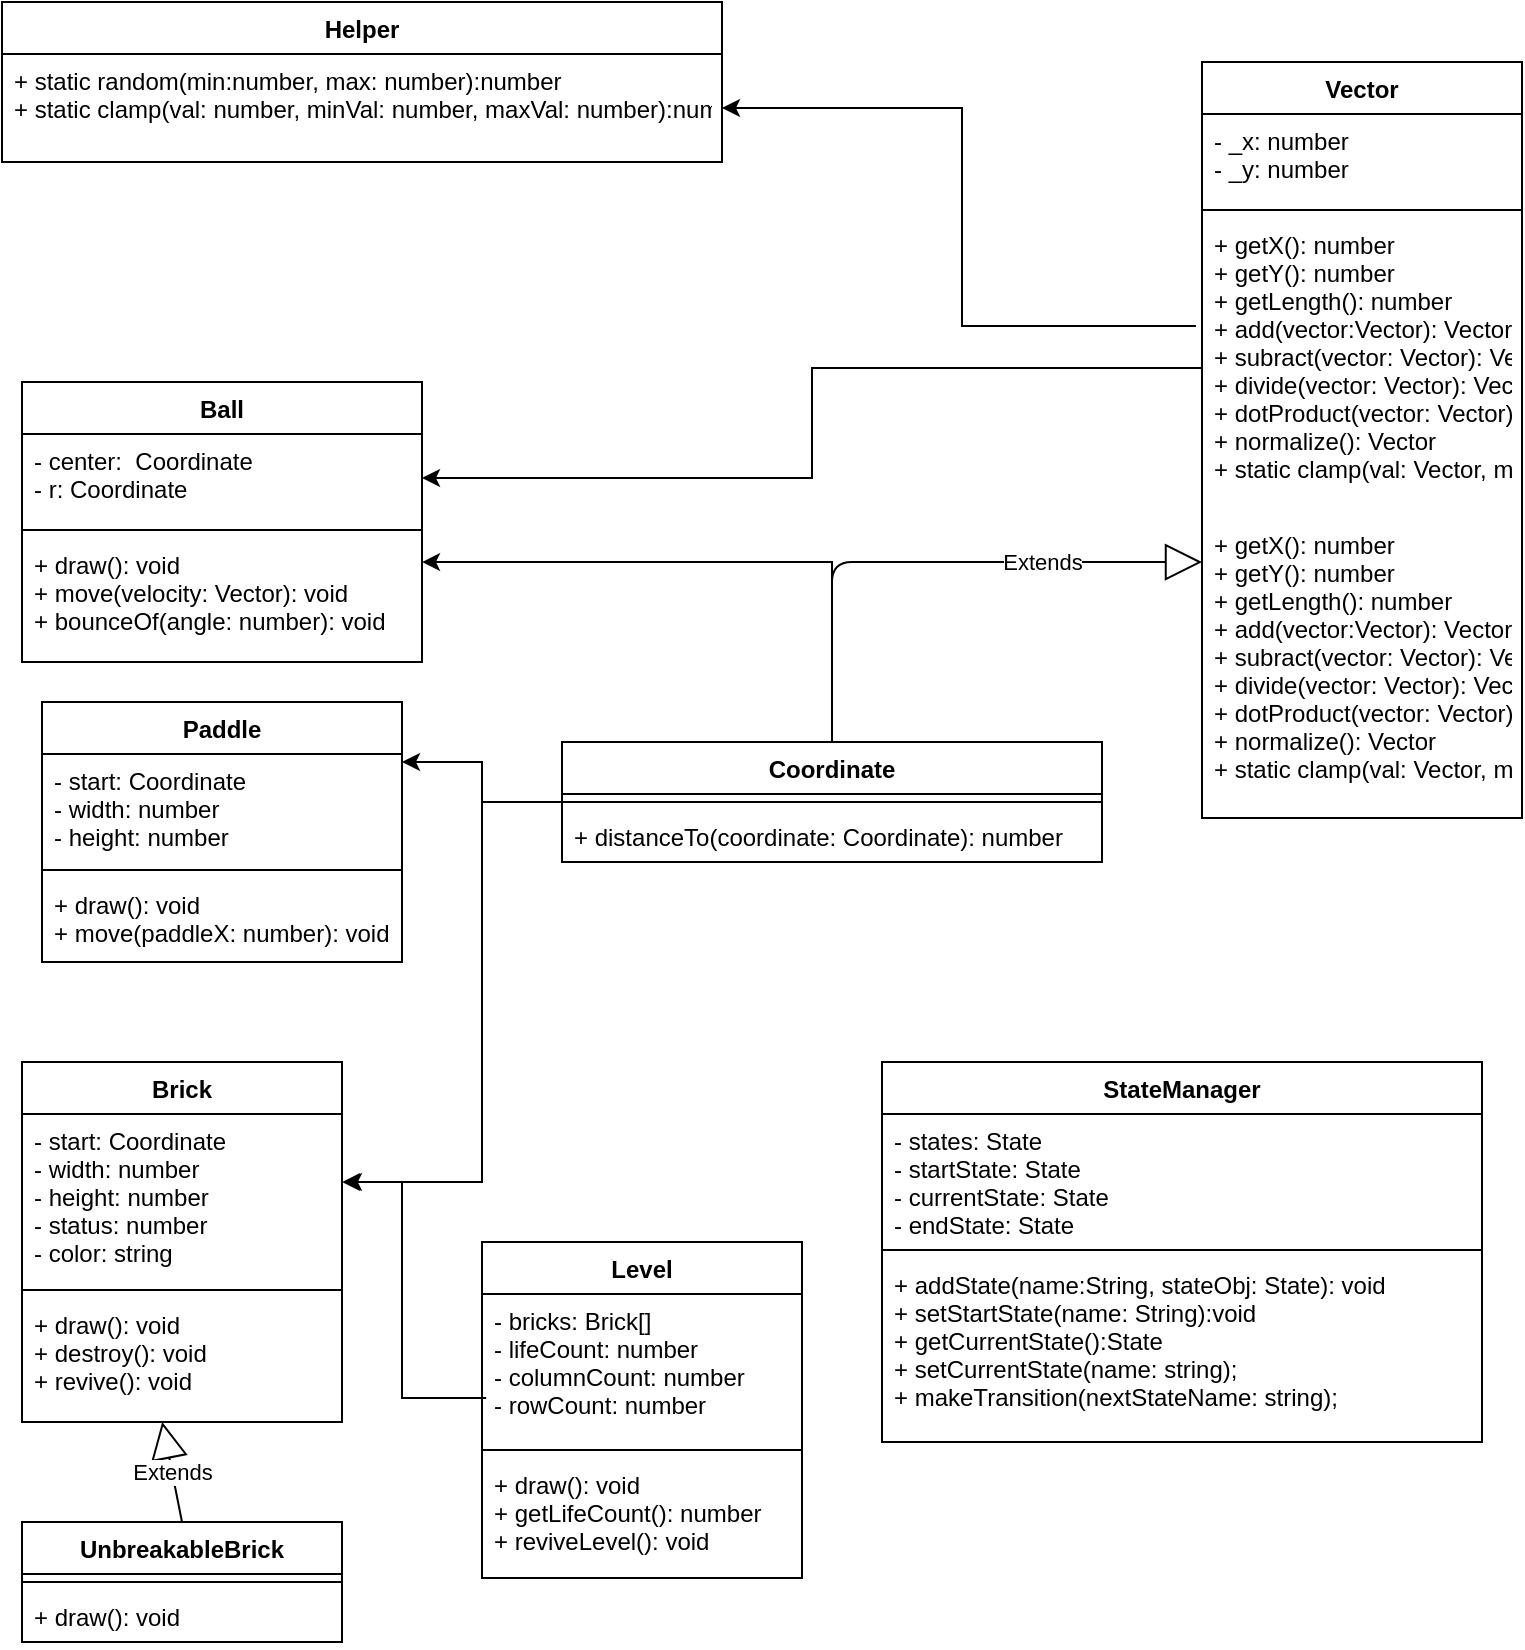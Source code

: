 <mxfile version="13.8.0" type="github">
  <diagram id="gyu7PIfWED42C97aA38n" name="Page-1">
    <mxGraphModel dx="1102" dy="614" grid="1" gridSize="10" guides="1" tooltips="1" connect="1" arrows="1" fold="1" page="1" pageScale="1" pageWidth="850" pageHeight="1100" math="0" shadow="0">
      <root>
        <mxCell id="0" />
        <mxCell id="1" parent="0" />
        <mxCell id="B50QknAb1ErdBAEzVSM9-5" style="edgeStyle=orthogonalEdgeStyle;rounded=0;orthogonalLoop=1;jettySize=auto;html=1;entryX=1;entryY=0.5;entryDx=0;entryDy=0;exitX=-0.019;exitY=0.36;exitDx=0;exitDy=0;exitPerimeter=0;" edge="1" parent="1" source="B50QknAb1ErdBAEzVSM9-15" target="NWausTfhO_dYRyZyYpLQ-4">
          <mxGeometry relative="1" as="geometry" />
        </mxCell>
        <mxCell id="NWausTfhO_dYRyZyYpLQ-5" value="StateManager" style="swimlane;fontStyle=1;align=center;verticalAlign=top;childLayout=stackLayout;horizontal=1;startSize=26;horizontalStack=0;resizeParent=1;resizeParentMax=0;resizeLast=0;collapsible=1;marginBottom=0;" parent="1" vertex="1">
          <mxGeometry x="480" y="570" width="300" height="190" as="geometry" />
        </mxCell>
        <mxCell id="NWausTfhO_dYRyZyYpLQ-6" value="- states: State&#xa;- startState: State&#xa;- currentState: State&#xa;- endState: State" style="text;strokeColor=none;fillColor=none;align=left;verticalAlign=top;spacingLeft=4;spacingRight=4;overflow=hidden;rotatable=0;points=[[0,0.5],[1,0.5]];portConstraint=eastwest;" parent="NWausTfhO_dYRyZyYpLQ-5" vertex="1">
          <mxGeometry y="26" width="300" height="64" as="geometry" />
        </mxCell>
        <mxCell id="NWausTfhO_dYRyZyYpLQ-7" value="" style="line;strokeWidth=1;fillColor=none;align=left;verticalAlign=middle;spacingTop=-1;spacingLeft=3;spacingRight=3;rotatable=0;labelPosition=right;points=[];portConstraint=eastwest;" parent="NWausTfhO_dYRyZyYpLQ-5" vertex="1">
          <mxGeometry y="90" width="300" height="8" as="geometry" />
        </mxCell>
        <mxCell id="NWausTfhO_dYRyZyYpLQ-8" value="+ addState(name:String, stateObj: State): void&#xa;+ setStartState(name: String):void&#xa;+ getCurrentState():State&#xa;+ setCurrentState(name: string);&#xa;+ makeTransition(nextStateName: string);" style="text;strokeColor=none;fillColor=none;align=left;verticalAlign=top;spacingLeft=4;spacingRight=4;overflow=hidden;rotatable=0;points=[[0,0.5],[1,0.5]];portConstraint=eastwest;" parent="NWausTfhO_dYRyZyYpLQ-5" vertex="1">
          <mxGeometry y="98" width="300" height="92" as="geometry" />
        </mxCell>
        <mxCell id="B50QknAb1ErdBAEzVSM9-11" value="Ball" style="swimlane;fontStyle=1;align=center;verticalAlign=top;childLayout=stackLayout;horizontal=1;startSize=26;horizontalStack=0;resizeParent=1;resizeParentMax=0;resizeLast=0;collapsible=1;marginBottom=0;" vertex="1" parent="1">
          <mxGeometry x="50" y="230" width="200" height="140" as="geometry" />
        </mxCell>
        <mxCell id="B50QknAb1ErdBAEzVSM9-12" value="- center:  Coordinate&#xa;- r: Coordinate" style="text;strokeColor=none;fillColor=none;align=left;verticalAlign=top;spacingLeft=4;spacingRight=4;overflow=hidden;rotatable=0;points=[[0,0.5],[1,0.5]];portConstraint=eastwest;" vertex="1" parent="B50QknAb1ErdBAEzVSM9-11">
          <mxGeometry y="26" width="200" height="44" as="geometry" />
        </mxCell>
        <mxCell id="B50QknAb1ErdBAEzVSM9-13" value="" style="line;strokeWidth=1;fillColor=none;align=left;verticalAlign=middle;spacingTop=-1;spacingLeft=3;spacingRight=3;rotatable=0;labelPosition=right;points=[];portConstraint=eastwest;" vertex="1" parent="B50QknAb1ErdBAEzVSM9-11">
          <mxGeometry y="70" width="200" height="8" as="geometry" />
        </mxCell>
        <mxCell id="B50QknAb1ErdBAEzVSM9-14" value="+ draw(): void&#xa;+ move(velocity: Vector): void&#xa;+ bounceOf(angle: number): void" style="text;strokeColor=none;fillColor=none;align=left;verticalAlign=top;spacingLeft=4;spacingRight=4;overflow=hidden;rotatable=0;points=[[0,0.5],[1,0.5]];portConstraint=eastwest;" vertex="1" parent="B50QknAb1ErdBAEzVSM9-11">
          <mxGeometry y="78" width="200" height="62" as="geometry" />
        </mxCell>
        <mxCell id="B50QknAb1ErdBAEzVSM9-16" style="edgeStyle=orthogonalEdgeStyle;rounded=0;orthogonalLoop=1;jettySize=auto;html=1;" edge="1" parent="1" source="B50QknAb1ErdBAEzVSM9-15" target="B50QknAb1ErdBAEzVSM9-12">
          <mxGeometry relative="1" as="geometry" />
        </mxCell>
        <mxCell id="B50QknAb1ErdBAEzVSM9-17" style="edgeStyle=orthogonalEdgeStyle;rounded=0;orthogonalLoop=1;jettySize=auto;html=1;entryX=1;entryY=0.194;entryDx=0;entryDy=0;entryPerimeter=0;" edge="1" parent="1" source="B50QknAb1ErdBAEzVSM9-6" target="B50QknAb1ErdBAEzVSM9-14">
          <mxGeometry relative="1" as="geometry" />
        </mxCell>
        <mxCell id="B50QknAb1ErdBAEzVSM9-1" value="Vector" style="swimlane;fontStyle=1;align=center;verticalAlign=top;childLayout=stackLayout;horizontal=1;startSize=26;horizontalStack=0;resizeParent=1;resizeParentMax=0;resizeLast=0;collapsible=1;marginBottom=0;" vertex="1" parent="1">
          <mxGeometry x="640" y="70" width="160" height="378" as="geometry">
            <mxRectangle x="520" y="70" width="70" height="26" as="alternateBounds" />
          </mxGeometry>
        </mxCell>
        <mxCell id="B50QknAb1ErdBAEzVSM9-2" value="- _x: number&#xa;- _y: number" style="text;strokeColor=none;fillColor=none;align=left;verticalAlign=top;spacingLeft=4;spacingRight=4;overflow=hidden;rotatable=0;points=[[0,0.5],[1,0.5]];portConstraint=eastwest;" vertex="1" parent="B50QknAb1ErdBAEzVSM9-1">
          <mxGeometry y="26" width="160" height="44" as="geometry" />
        </mxCell>
        <mxCell id="B50QknAb1ErdBAEzVSM9-3" value="" style="line;strokeWidth=1;fillColor=none;align=left;verticalAlign=middle;spacingTop=-1;spacingLeft=3;spacingRight=3;rotatable=0;labelPosition=right;points=[];portConstraint=eastwest;" vertex="1" parent="B50QknAb1ErdBAEzVSM9-1">
          <mxGeometry y="70" width="160" height="8" as="geometry" />
        </mxCell>
        <mxCell id="B50QknAb1ErdBAEzVSM9-15" value="+ getX(): number&#xa;+ getY(): number&#xa;+ getLength(): number&#xa;+ add(vector:Vector): Vector&#xa;+ subract(vector: Vector): Vector&#xa;+ divide(vector: Vector): Vector&#xa;+ dotProduct(vector: Vector): Vector&#xa;+ normalize(): Vector&#xa;+ static clamp(val: Vector, min: Vector, max: Vector): Vector" style="text;strokeColor=none;fillColor=none;align=left;verticalAlign=top;spacingLeft=4;spacingRight=4;overflow=hidden;rotatable=0;points=[[0,0.5],[1,0.5]];portConstraint=eastwest;fontStyle=0" vertex="1" parent="B50QknAb1ErdBAEzVSM9-1">
          <mxGeometry y="78" width="160" height="150" as="geometry" />
        </mxCell>
        <mxCell id="B50QknAb1ErdBAEzVSM9-4" value="+ getX(): number&#xa;+ getY(): number&#xa;+ getLength(): number&#xa;+ add(vector:Vector): Vector&#xa;+ subract(vector: Vector): Vector&#xa;+ divide(vector: Vector): Vector&#xa;+ dotProduct(vector: Vector): Vector&#xa;+ normalize(): Vector&#xa;+ static clamp(val: Vector, min: Vector, max: Vector): Vector" style="text;strokeColor=none;fillColor=none;align=left;verticalAlign=top;spacingLeft=4;spacingRight=4;overflow=hidden;rotatable=0;points=[[0,0.5],[1,0.5]];portConstraint=eastwest;fontStyle=0" vertex="1" parent="B50QknAb1ErdBAEzVSM9-1">
          <mxGeometry y="228" width="160" height="150" as="geometry" />
        </mxCell>
        <mxCell id="B50QknAb1ErdBAEzVSM9-22" style="edgeStyle=orthogonalEdgeStyle;rounded=0;orthogonalLoop=1;jettySize=auto;html=1;entryX=1;entryY=0.074;entryDx=0;entryDy=0;entryPerimeter=0;" edge="1" parent="1" source="B50QknAb1ErdBAEzVSM9-6" target="B50QknAb1ErdBAEzVSM9-19">
          <mxGeometry relative="1" as="geometry" />
        </mxCell>
        <mxCell id="B50QknAb1ErdBAEzVSM9-18" value="Paddle" style="swimlane;fontStyle=1;align=center;verticalAlign=top;childLayout=stackLayout;horizontal=1;startSize=26;horizontalStack=0;resizeParent=1;resizeParentMax=0;resizeLast=0;collapsible=1;marginBottom=0;" vertex="1" parent="1">
          <mxGeometry x="60" y="390" width="180" height="130" as="geometry" />
        </mxCell>
        <mxCell id="B50QknAb1ErdBAEzVSM9-19" value="- start: Coordinate&#xa;- width: number&#xa;- height: number" style="text;strokeColor=none;fillColor=none;align=left;verticalAlign=top;spacingLeft=4;spacingRight=4;overflow=hidden;rotatable=0;points=[[0,0.5],[1,0.5]];portConstraint=eastwest;" vertex="1" parent="B50QknAb1ErdBAEzVSM9-18">
          <mxGeometry y="26" width="180" height="54" as="geometry" />
        </mxCell>
        <mxCell id="B50QknAb1ErdBAEzVSM9-20" value="" style="line;strokeWidth=1;fillColor=none;align=left;verticalAlign=middle;spacingTop=-1;spacingLeft=3;spacingRight=3;rotatable=0;labelPosition=right;points=[];portConstraint=eastwest;" vertex="1" parent="B50QknAb1ErdBAEzVSM9-18">
          <mxGeometry y="80" width="180" height="8" as="geometry" />
        </mxCell>
        <mxCell id="B50QknAb1ErdBAEzVSM9-21" value="+ draw(): void&#xa;+ move(paddleX: number): void" style="text;strokeColor=none;fillColor=none;align=left;verticalAlign=top;spacingLeft=4;spacingRight=4;overflow=hidden;rotatable=0;points=[[0,0.5],[1,0.5]];portConstraint=eastwest;" vertex="1" parent="B50QknAb1ErdBAEzVSM9-18">
          <mxGeometry y="88" width="180" height="42" as="geometry" />
        </mxCell>
        <mxCell id="B50QknAb1ErdBAEzVSM9-23" value="Brick" style="swimlane;fontStyle=1;align=center;verticalAlign=top;childLayout=stackLayout;horizontal=1;startSize=26;horizontalStack=0;resizeParent=1;resizeParentMax=0;resizeLast=0;collapsible=1;marginBottom=0;" vertex="1" parent="1">
          <mxGeometry x="50" y="570" width="160" height="180" as="geometry" />
        </mxCell>
        <mxCell id="B50QknAb1ErdBAEzVSM9-24" value="- start: Coordinate&#xa;- width: number&#xa;- height: number&#xa;- status: number&#xa;- color: string" style="text;strokeColor=none;fillColor=none;align=left;verticalAlign=top;spacingLeft=4;spacingRight=4;overflow=hidden;rotatable=0;points=[[0,0.5],[1,0.5]];portConstraint=eastwest;" vertex="1" parent="B50QknAb1ErdBAEzVSM9-23">
          <mxGeometry y="26" width="160" height="84" as="geometry" />
        </mxCell>
        <mxCell id="B50QknAb1ErdBAEzVSM9-25" value="" style="line;strokeWidth=1;fillColor=none;align=left;verticalAlign=middle;spacingTop=-1;spacingLeft=3;spacingRight=3;rotatable=0;labelPosition=right;points=[];portConstraint=eastwest;" vertex="1" parent="B50QknAb1ErdBAEzVSM9-23">
          <mxGeometry y="110" width="160" height="8" as="geometry" />
        </mxCell>
        <mxCell id="B50QknAb1ErdBAEzVSM9-26" value="+ draw(): void&#xa;+ destroy(): void&#xa;+ revive(): void" style="text;strokeColor=none;fillColor=none;align=left;verticalAlign=top;spacingLeft=4;spacingRight=4;overflow=hidden;rotatable=0;points=[[0,0.5],[1,0.5]];portConstraint=eastwest;" vertex="1" parent="B50QknAb1ErdBAEzVSM9-23">
          <mxGeometry y="118" width="160" height="62" as="geometry" />
        </mxCell>
        <mxCell id="NWausTfhO_dYRyZyYpLQ-1" value="Helper" style="swimlane;fontStyle=1;align=center;verticalAlign=top;childLayout=stackLayout;horizontal=1;startSize=26;horizontalStack=0;resizeParent=1;resizeParentMax=0;resizeLast=0;collapsible=1;marginBottom=0;" parent="1" vertex="1">
          <mxGeometry x="40" y="40" width="360" height="80" as="geometry">
            <mxRectangle x="40" y="70" width="70" height="26" as="alternateBounds" />
          </mxGeometry>
        </mxCell>
        <mxCell id="NWausTfhO_dYRyZyYpLQ-4" value="+ static random(min:number, max: number):number&#xa;+ static clamp(val: number, minVal: number, maxVal: number):number" style="text;strokeColor=none;fillColor=none;align=left;verticalAlign=top;spacingLeft=4;spacingRight=4;overflow=hidden;rotatable=0;points=[[0,0.5],[1,0.5]];portConstraint=eastwest;fontStyle=0" parent="NWausTfhO_dYRyZyYpLQ-1" vertex="1">
          <mxGeometry y="26" width="360" height="54" as="geometry" />
        </mxCell>
        <mxCell id="B50QknAb1ErdBAEzVSM9-6" value="Coordinate" style="swimlane;fontStyle=1;align=center;verticalAlign=top;childLayout=stackLayout;horizontal=1;startSize=26;horizontalStack=0;resizeParent=1;resizeParentMax=0;resizeLast=0;collapsible=1;marginBottom=0;" vertex="1" parent="1">
          <mxGeometry x="320" y="410" width="270" height="60" as="geometry">
            <mxRectangle x="505" y="180" width="100" height="26" as="alternateBounds" />
          </mxGeometry>
        </mxCell>
        <mxCell id="B50QknAb1ErdBAEzVSM9-8" value="" style="line;strokeWidth=1;fillColor=none;align=left;verticalAlign=middle;spacingTop=-1;spacingLeft=3;spacingRight=3;rotatable=0;labelPosition=right;points=[];portConstraint=eastwest;" vertex="1" parent="B50QknAb1ErdBAEzVSM9-6">
          <mxGeometry y="26" width="270" height="8" as="geometry" />
        </mxCell>
        <mxCell id="B50QknAb1ErdBAEzVSM9-9" value="+ distanceTo(coordinate: Coordinate): number" style="text;strokeColor=none;fillColor=none;align=left;verticalAlign=top;spacingLeft=4;spacingRight=4;overflow=hidden;rotatable=0;points=[[0,0.5],[1,0.5]];portConstraint=eastwest;" vertex="1" parent="B50QknAb1ErdBAEzVSM9-6">
          <mxGeometry y="34" width="270" height="26" as="geometry" />
        </mxCell>
        <mxCell id="B50QknAb1ErdBAEzVSM9-35" value="Extends" style="endArrow=block;endSize=16;endFill=0;html=1;entryX=0;entryY=0.147;entryDx=0;entryDy=0;entryPerimeter=0;exitX=0.5;exitY=0;exitDx=0;exitDy=0;" edge="1" parent="1" source="B50QknAb1ErdBAEzVSM9-6" target="B50QknAb1ErdBAEzVSM9-4">
          <mxGeometry x="0.418" width="160" relative="1" as="geometry">
            <mxPoint x="340" y="330" as="sourcePoint" />
            <mxPoint x="500" y="330" as="targetPoint" />
            <Array as="points">
              <mxPoint x="455" y="320" />
            </Array>
            <mxPoint as="offset" />
          </mxGeometry>
        </mxCell>
        <mxCell id="B50QknAb1ErdBAEzVSM9-36" style="edgeStyle=orthogonalEdgeStyle;rounded=0;orthogonalLoop=1;jettySize=auto;html=1;entryX=1;entryY=0.405;entryDx=0;entryDy=0;entryPerimeter=0;" edge="1" parent="1" source="B50QknAb1ErdBAEzVSM9-8" target="B50QknAb1ErdBAEzVSM9-24">
          <mxGeometry relative="1" as="geometry">
            <Array as="points">
              <mxPoint x="280" y="440" />
              <mxPoint x="280" y="630" />
            </Array>
          </mxGeometry>
        </mxCell>
        <mxCell id="B50QknAb1ErdBAEzVSM9-37" value="Extends" style="endArrow=block;endSize=16;endFill=0;html=1;exitX=0.5;exitY=0;exitDx=0;exitDy=0;entryX=0.438;entryY=1;entryDx=0;entryDy=0;entryPerimeter=0;" edge="1" parent="1" source="B50QknAb1ErdBAEzVSM9-27" target="B50QknAb1ErdBAEzVSM9-26">
          <mxGeometry width="160" relative="1" as="geometry">
            <mxPoint x="340" y="610" as="sourcePoint" />
            <mxPoint x="500" y="610" as="targetPoint" />
          </mxGeometry>
        </mxCell>
        <mxCell id="B50QknAb1ErdBAEzVSM9-42" style="edgeStyle=orthogonalEdgeStyle;rounded=0;orthogonalLoop=1;jettySize=auto;html=1;entryX=1.006;entryY=0.405;entryDx=0;entryDy=0;entryPerimeter=0;exitX=0.013;exitY=0.703;exitDx=0;exitDy=0;exitPerimeter=0;" edge="1" parent="1" source="B50QknAb1ErdBAEzVSM9-39" target="B50QknAb1ErdBAEzVSM9-24">
          <mxGeometry relative="1" as="geometry">
            <Array as="points">
              <mxPoint x="240" y="738" />
              <mxPoint x="240" y="630" />
            </Array>
          </mxGeometry>
        </mxCell>
        <mxCell id="B50QknAb1ErdBAEzVSM9-38" value="Level" style="swimlane;fontStyle=1;align=center;verticalAlign=top;childLayout=stackLayout;horizontal=1;startSize=26;horizontalStack=0;resizeParent=1;resizeParentMax=0;resizeLast=0;collapsible=1;marginBottom=0;" vertex="1" parent="1">
          <mxGeometry x="280" y="660" width="160" height="168" as="geometry" />
        </mxCell>
        <mxCell id="B50QknAb1ErdBAEzVSM9-39" value="- bricks: Brick[]&#xa;- lifeCount: number&#xa;- columnCount: number&#xa;- rowCount: number" style="text;strokeColor=none;fillColor=none;align=left;verticalAlign=top;spacingLeft=4;spacingRight=4;overflow=hidden;rotatable=0;points=[[0,0.5],[1,0.5]];portConstraint=eastwest;" vertex="1" parent="B50QknAb1ErdBAEzVSM9-38">
          <mxGeometry y="26" width="160" height="74" as="geometry" />
        </mxCell>
        <mxCell id="B50QknAb1ErdBAEzVSM9-40" value="" style="line;strokeWidth=1;fillColor=none;align=left;verticalAlign=middle;spacingTop=-1;spacingLeft=3;spacingRight=3;rotatable=0;labelPosition=right;points=[];portConstraint=eastwest;" vertex="1" parent="B50QknAb1ErdBAEzVSM9-38">
          <mxGeometry y="100" width="160" height="8" as="geometry" />
        </mxCell>
        <mxCell id="B50QknAb1ErdBAEzVSM9-41" value="+ draw(): void&#xa;+ getLifeCount(): number&#xa;+ reviveLevel(): void" style="text;strokeColor=none;fillColor=none;align=left;verticalAlign=top;spacingLeft=4;spacingRight=4;overflow=hidden;rotatable=0;points=[[0,0.5],[1,0.5]];portConstraint=eastwest;" vertex="1" parent="B50QknAb1ErdBAEzVSM9-38">
          <mxGeometry y="108" width="160" height="60" as="geometry" />
        </mxCell>
        <mxCell id="B50QknAb1ErdBAEzVSM9-27" value="UnbreakableBrick" style="swimlane;fontStyle=1;align=center;verticalAlign=top;childLayout=stackLayout;horizontal=1;startSize=26;horizontalStack=0;resizeParent=1;resizeParentMax=0;resizeLast=0;collapsible=1;marginBottom=0;" vertex="1" parent="1">
          <mxGeometry x="50" y="800" width="160" height="60" as="geometry" />
        </mxCell>
        <mxCell id="B50QknAb1ErdBAEzVSM9-29" value="" style="line;strokeWidth=1;fillColor=none;align=left;verticalAlign=middle;spacingTop=-1;spacingLeft=3;spacingRight=3;rotatable=0;labelPosition=right;points=[];portConstraint=eastwest;" vertex="1" parent="B50QknAb1ErdBAEzVSM9-27">
          <mxGeometry y="26" width="160" height="8" as="geometry" />
        </mxCell>
        <mxCell id="B50QknAb1ErdBAEzVSM9-30" value="+ draw(): void" style="text;strokeColor=none;fillColor=none;align=left;verticalAlign=top;spacingLeft=4;spacingRight=4;overflow=hidden;rotatable=0;points=[[0,0.5],[1,0.5]];portConstraint=eastwest;" vertex="1" parent="B50QknAb1ErdBAEzVSM9-27">
          <mxGeometry y="34" width="160" height="26" as="geometry" />
        </mxCell>
      </root>
    </mxGraphModel>
  </diagram>
</mxfile>

